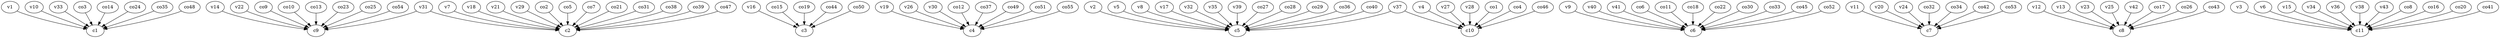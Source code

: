 strict digraph  {
c1;
c2;
c3;
c4;
c5;
c6;
c7;
c8;
c9;
c10;
c11;
v1;
v2;
v3;
v4;
v5;
v6;
v7;
v8;
v9;
v10;
v11;
v12;
v13;
v14;
v15;
v16;
v17;
v18;
v19;
v20;
v21;
v22;
v23;
v24;
v25;
v26;
v27;
v28;
v29;
v30;
v31;
v32;
v33;
v34;
v35;
v36;
v37;
v38;
v39;
v40;
v41;
v42;
v43;
co1;
co2;
co3;
co4;
co5;
co6;
co7;
co8;
co9;
co10;
co11;
co12;
co13;
co14;
co15;
co16;
co17;
co18;
co19;
co20;
co21;
co22;
co23;
co24;
co25;
co26;
co27;
co28;
co29;
co30;
co31;
co32;
co33;
co34;
co35;
co36;
co37;
co38;
co39;
co40;
co41;
co42;
co43;
co44;
co45;
co46;
co47;
co48;
co49;
co50;
co51;
co52;
co53;
co54;
co55;
v1 -> c1  [weight=1];
v2 -> c5  [weight=1];
v3 -> c11  [weight=1];
v4 -> c10  [weight=1];
v5 -> c5  [weight=1];
v6 -> c11  [weight=1];
v7 -> c2  [weight=1];
v8 -> c5  [weight=1];
v9 -> c6  [weight=1];
v10 -> c1  [weight=1];
v11 -> c7  [weight=1];
v12 -> c8  [weight=1];
v13 -> c8  [weight=1];
v14 -> c9  [weight=1];
v15 -> c11  [weight=1];
v16 -> c3  [weight=1];
v17 -> c5  [weight=1];
v18 -> c2  [weight=1];
v19 -> c4  [weight=1];
v20 -> c7  [weight=1];
v21 -> c2  [weight=1];
v22 -> c9  [weight=1];
v23 -> c8  [weight=1];
v24 -> c7  [weight=1];
v25 -> c8  [weight=1];
v26 -> c4  [weight=1];
v27 -> c10  [weight=1];
v28 -> c10  [weight=1];
v29 -> c2  [weight=1];
v30 -> c4  [weight=1];
v31 -> c2  [weight=1];
v31 -> c9  [weight=1];
v32 -> c5  [weight=1];
v33 -> c1  [weight=1];
v34 -> c11  [weight=1];
v35 -> c5  [weight=1];
v36 -> c11  [weight=1];
v37 -> c10  [weight=1];
v37 -> c5  [weight=1];
v38 -> c11  [weight=1];
v39 -> c5  [weight=1];
v40 -> c6  [weight=1];
v41 -> c6  [weight=1];
v42 -> c8  [weight=1];
v43 -> c11  [weight=1];
co1 -> c10  [weight=1];
co2 -> c2  [weight=1];
co3 -> c1  [weight=1];
co4 -> c10  [weight=1];
co5 -> c2  [weight=1];
co6 -> c6  [weight=1];
co7 -> c2  [weight=1];
co8 -> c11  [weight=1];
co9 -> c9  [weight=1];
co10 -> c9  [weight=1];
co11 -> c6  [weight=1];
co12 -> c4  [weight=1];
co13 -> c9  [weight=1];
co14 -> c1  [weight=1];
co15 -> c3  [weight=1];
co16 -> c11  [weight=1];
co17 -> c8  [weight=1];
co18 -> c6  [weight=1];
co19 -> c3  [weight=1];
co20 -> c11  [weight=1];
co21 -> c2  [weight=1];
co22 -> c6  [weight=1];
co23 -> c9  [weight=1];
co24 -> c1  [weight=1];
co25 -> c9  [weight=1];
co26 -> c8  [weight=1];
co27 -> c5  [weight=1];
co28 -> c5  [weight=1];
co29 -> c5  [weight=1];
co30 -> c6  [weight=1];
co31 -> c2  [weight=1];
co32 -> c7  [weight=1];
co33 -> c6  [weight=1];
co34 -> c7  [weight=1];
co35 -> c1  [weight=1];
co36 -> c5  [weight=1];
co37 -> c4  [weight=1];
co38 -> c2  [weight=1];
co39 -> c2  [weight=1];
co40 -> c5  [weight=1];
co41 -> c11  [weight=1];
co42 -> c7  [weight=1];
co43 -> c8  [weight=1];
co44 -> c3  [weight=1];
co45 -> c6  [weight=1];
co46 -> c10  [weight=1];
co47 -> c2  [weight=1];
co48 -> c1  [weight=1];
co49 -> c4  [weight=1];
co50 -> c3  [weight=1];
co51 -> c4  [weight=1];
co52 -> c6  [weight=1];
co53 -> c7  [weight=1];
co54 -> c9  [weight=1];
co55 -> c4  [weight=1];
}
